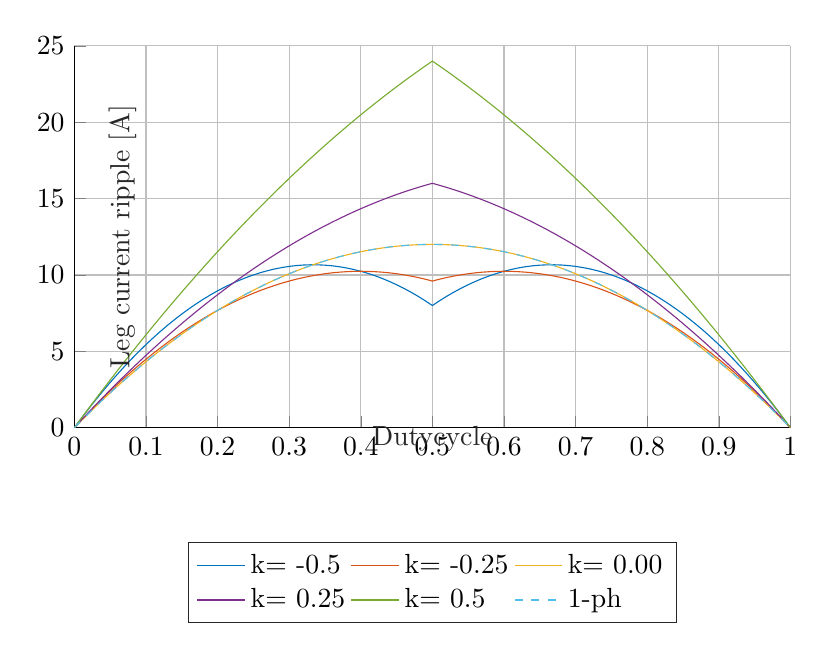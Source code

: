 % This file was created by matlab2tikz.
%
\definecolor{mycolor1}{rgb}{0.0,0.447,0.741}%
\definecolor{mycolor2}{rgb}{0.85,0.325,0.098}%
\definecolor{mycolor3}{rgb}{0.929,0.694,0.125}%
\definecolor{mycolor4}{rgb}{0.494,0.184,0.556}%
\definecolor{mycolor5}{rgb}{0.466,0.674,0.188}%
\definecolor{mycolor6}{rgb}{0.301,0.745,0.933}%
%
\begin{tikzpicture}

\begin{axis}[%
width=0.75\columnwidth,
height=0.4\columnwidth,
at={(0\columnwidth,0\columnwidth)},
scale only axis,
xmin=0,
xmax=1,
xlabel style={font=\color{white!15!black}},
xlabel={Dutycycle},
x label style={at={(axis description cs:0.5,0.03)},anchor=north},
ymin=0,
ymax=25,
ytick distance = 5,
ylabel style={font=\color{white!15!black}},
ylabel={Leg current ripple [A]},
y label style={at={(axis description cs:0.1,.5)},anchor=south},
axis background/.style={fill=white},
axis x line*=bottom,
axis y line*=left,
xmajorgrids,
ymajorgrids,
%legend style={at={(1.02,0.5)}, anchor=west, legend cell align=left, align=left, draw=white!15!black},
legend style={at={(0.5,-0.3)}, anchor=north, legend cell align=left, align=left, draw=white!15!black},
legend columns=3
]
\addplot [color=mycolor1]
  table[row sep=crcr]{%
0	0\\
0.01	0.63\\
0.02	1.242\\
0.03	1.834\\
0.04	2.406\\
0.05	2.96\\
0.06	3.494\\
0.07	4.01\\
0.08	4.506\\
0.09	4.982\\
0.1	5.44\\
0.11	5.878\\
0.12	6.298\\
0.13	6.698\\
0.14	7.078\\
0.15	7.44\\
0.16	7.782\\
0.17	8.106\\
0.18	8.41\\
0.19	8.694\\
0.2	8.96\\
0.21	9.206\\
0.22	9.434\\
0.23	9.642\\
0.24	9.83\\
0.25	10\\
0.26	10.15\\
0.27	10.282\\
0.28	10.394\\
0.29	10.486\\
0.3	10.56\\
0.31	10.614\\
0.32	10.65\\
0.33	10.666\\
0.34	10.662\\
0.35	10.64\\
0.36	10.598\\
0.37	10.538\\
0.38	10.458\\
0.39	10.358\\
0.4	10.24\\
0.41	10.102\\
0.42	9.946\\
0.43	9.77\\
0.44	9.574\\
0.45	9.36\\
0.46	9.126\\
0.47	8.874\\
0.48	8.602\\
0.49	8.31\\
0.5	8\\
0.51	8.31\\
0.52	8.602\\
0.53	8.874\\
0.54	9.126\\
0.55	9.36\\
0.56	9.574\\
0.57	9.77\\
0.58	9.946\\
0.59	10.102\\
0.6	10.24\\
0.61	10.358\\
0.62	10.458\\
0.63	10.538\\
0.64	10.598\\
0.65	10.64\\
0.66	10.662\\
0.67	10.666\\
0.68	10.65\\
0.69	10.614\\
0.7	10.56\\
0.71	10.486\\
0.72	10.394\\
0.73	10.282\\
0.74	10.15\\
0.75	10\\
0.76	9.83\\
0.77	9.642\\
0.78	9.434\\
0.79	9.206\\
0.8	8.96\\
0.81	8.694\\
0.82	8.41\\
0.83	8.106\\
0.84	7.782\\
0.85	7.44\\
0.86	7.078\\
0.87	6.698\\
0.88	6.298\\
0.89	5.878\\
0.9	5.44\\
0.91	4.982\\
0.92	4.506\\
0.93	4.01\\
0.94	3.494\\
0.95	2.96\\
0.96	2.406\\
0.97	1.834\\
0.98	1.242\\
0.99	0.63\\
1	0\\
};
\addlegendentry{k= -0.5}

\addplot [color=mycolor2]
  table[row sep=crcr]{%
0	0\\
0.01	0.506\\
0.02	0.998\\
0.03	1.478\\
0.04	1.946\\
0.05	2.4\\
0.06	2.842\\
0.07	3.27\\
0.08	3.686\\
0.09	4.09\\
0.1	4.48\\
0.11	4.858\\
0.12	5.222\\
0.13	5.574\\
0.14	5.914\\
0.15	6.24\\
0.16	6.554\\
0.17	6.854\\
0.18	7.142\\
0.19	7.418\\
0.2	7.68\\
0.21	7.93\\
0.22	8.166\\
0.23	8.39\\
0.24	8.602\\
0.25	8.8\\
0.26	8.986\\
0.27	9.158\\
0.28	9.318\\
0.29	9.466\\
0.3	9.6\\
0.31	9.722\\
0.32	9.83\\
0.33	9.926\\
0.34	10.01\\
0.35	10.08\\
0.36	10.138\\
0.37	10.182\\
0.38	10.214\\
0.39	10.234\\
0.4	10.24\\
0.41	10.234\\
0.42	10.214\\
0.43	10.182\\
0.44	10.138\\
0.45	10.08\\
0.46	10.01\\
0.47	9.926\\
0.48	9.83\\
0.49	9.722\\
0.5	9.6\\
0.51	9.722\\
0.52	9.83\\
0.53	9.926\\
0.54	10.01\\
0.55	10.08\\
0.56	10.138\\
0.57	10.182\\
0.58	10.214\\
0.59	10.234\\
0.6	10.24\\
0.61	10.234\\
0.62	10.214\\
0.63	10.182\\
0.64	10.138\\
0.65	10.08\\
0.66	10.01\\
0.67	9.926\\
0.68	9.83\\
0.69	9.722\\
0.7	9.6\\
0.71	9.466\\
0.72	9.318\\
0.73	9.158\\
0.74	8.986\\
0.75	8.8\\
0.76	8.602\\
0.77	8.39\\
0.78	8.166\\
0.79	7.93\\
0.8	7.68\\
0.81	7.418\\
0.82	7.142\\
0.83	6.854\\
0.84	6.554\\
0.85	6.24\\
0.86	5.914\\
0.87	5.574\\
0.88	5.222\\
0.89	4.858\\
0.9	4.48\\
0.91	4.09\\
0.92	3.686\\
0.93	3.27\\
0.94	2.842\\
0.95	2.4\\
0.96	1.946\\
0.97	1.478\\
0.98	0.998\\
0.99	0.506\\
1	0\\
};
\addlegendentry{k= -0.25}

\addplot [color=mycolor3]
  table[row sep=crcr]{%
0	0\\
0.01	0.475\\
0.02	0.941\\
0.03	1.397\\
0.04	1.843\\
0.05	2.28\\
0.06	2.707\\
0.07	3.125\\
0.08	3.533\\
0.09	3.931\\
0.1	4.32\\
0.11	4.699\\
0.12	5.069\\
0.13	5.429\\
0.14	5.779\\
0.15	6.12\\
0.16	6.451\\
0.17	6.773\\
0.18	7.085\\
0.19	7.387\\
0.2	7.68\\
0.21	7.963\\
0.22	8.237\\
0.23	8.501\\
0.24	8.755\\
0.25	9\\
0.26	9.235\\
0.27	9.461\\
0.28	9.677\\
0.29	9.883\\
0.3	10.08\\
0.31	10.267\\
0.32	10.445\\
0.33	10.613\\
0.34	10.771\\
0.35	10.92\\
0.36	11.059\\
0.37	11.189\\
0.38	11.309\\
0.39	11.419\\
0.4	11.52\\
0.41	11.611\\
0.42	11.693\\
0.43	11.765\\
0.44	11.827\\
0.45	11.88\\
0.46	11.923\\
0.47	11.957\\
0.48	11.981\\
0.49	11.995\\
0.5	12\\
0.51	11.995\\
0.52	11.981\\
0.53	11.957\\
0.54	11.923\\
0.55	11.88\\
0.56	11.827\\
0.57	11.765\\
0.58	11.693\\
0.59	11.611\\
0.6	11.52\\
0.61	11.419\\
0.62	11.309\\
0.63	11.189\\
0.64	11.059\\
0.65	10.92\\
0.66	10.771\\
0.67	10.613\\
0.68	10.445\\
0.69	10.267\\
0.7	10.08\\
0.71	9.883\\
0.72	9.677\\
0.73	9.461\\
0.74	9.235\\
0.75	9\\
0.76	8.755\\
0.77	8.501\\
0.78	8.237\\
0.79	7.963\\
0.8	7.68\\
0.81	7.387\\
0.82	7.085\\
0.83	6.773\\
0.84	6.451\\
0.85	6.12\\
0.86	5.779\\
0.87	5.429\\
0.88	5.069\\
0.89	4.699\\
0.9	4.32\\
0.91	3.931\\
0.92	3.533\\
0.93	3.125\\
0.94	2.707\\
0.95	2.28\\
0.96	1.843\\
0.97	1.397\\
0.98	0.941\\
0.99	0.475\\
1	0\\
};
\addlegendentry{k= 0.00}

\addplot [color=mycolor4]
  table[row sep=crcr]{%
0	0\\
0.01	0.508\\
0.02	1.009\\
0.03	1.501\\
0.04	1.987\\
0.05	2.464\\
0.06	2.934\\
0.07	3.396\\
0.08	3.85\\
0.09	4.297\\
0.1	4.736\\
0.11	5.167\\
0.12	5.591\\
0.13	6.007\\
0.14	6.415\\
0.15	6.816\\
0.16	7.209\\
0.17	7.594\\
0.18	7.972\\
0.19	8.342\\
0.2	8.704\\
0.21	9.059\\
0.22	9.405\\
0.23	9.745\\
0.24	10.076\\
0.25	10.4\\
0.26	10.716\\
0.27	11.025\\
0.28	11.325\\
0.29	11.619\\
0.3	11.904\\
0.31	12.182\\
0.32	12.452\\
0.33	12.714\\
0.34	12.969\\
0.35	13.216\\
0.36	13.455\\
0.37	13.687\\
0.38	13.911\\
0.39	14.127\\
0.4	14.336\\
0.41	14.537\\
0.42	14.73\\
0.43	14.916\\
0.44	15.094\\
0.45	15.264\\
0.46	15.427\\
0.47	15.581\\
0.48	15.729\\
0.49	15.868\\
0.5	16\\
0.51	15.868\\
0.52	15.729\\
0.53	15.581\\
0.54	15.427\\
0.55	15.264\\
0.56	15.094\\
0.57	14.916\\
0.58	14.73\\
0.59	14.537\\
0.6	14.336\\
0.61	14.127\\
0.62	13.911\\
0.63	13.687\\
0.64	13.455\\
0.65	13.216\\
0.66	12.969\\
0.67	12.714\\
0.68	12.452\\
0.69	12.182\\
0.7	11.904\\
0.71	11.619\\
0.72	11.325\\
0.73	11.025\\
0.74	10.716\\
0.75	10.4\\
0.76	10.076\\
0.77	9.745\\
0.78	9.405\\
0.79	9.059\\
0.8	8.704\\
0.81	8.342\\
0.82	7.972\\
0.83	7.594\\
0.84	7.209\\
0.85	6.816\\
0.86	6.415\\
0.87	6.007\\
0.88	5.591\\
0.89	5.167\\
0.9	4.736\\
0.91	4.297\\
0.92	3.85\\
0.93	3.396\\
0.94	2.934\\
0.95	2.464\\
0.96	1.987\\
0.97	1.501\\
0.98	1.009\\
0.99	0.508\\
1	0\\
};
\addlegendentry{k= 0.25}

\addplot [color=mycolor5]
  table[row sep=crcr]{%
0	0\\
0.01	0.637\\
0.02	1.267\\
0.03	1.891\\
0.04	2.509\\
0.05	3.12\\
0.06	3.725\\
0.07	4.323\\
0.08	4.915\\
0.09	5.501\\
0.1	6.08\\
0.11	6.653\\
0.12	7.219\\
0.13	7.779\\
0.14	8.333\\
0.15	8.88\\
0.16	9.421\\
0.17	9.955\\
0.18	10.483\\
0.19	11.005\\
0.2	11.52\\
0.21	12.029\\
0.22	12.531\\
0.23	13.027\\
0.24	13.517\\
0.25	14\\
0.26	14.477\\
0.27	14.947\\
0.28	15.411\\
0.29	15.869\\
0.3	16.32\\
0.31	16.765\\
0.32	17.203\\
0.33	17.635\\
0.34	18.061\\
0.35	18.48\\
0.36	18.893\\
0.37	19.299\\
0.38	19.699\\
0.39	20.093\\
0.4	20.48\\
0.41	20.861\\
0.42	21.235\\
0.43	21.603\\
0.44	21.965\\
0.45	22.32\\
0.46	22.669\\
0.47	23.011\\
0.48	23.347\\
0.49	23.677\\
0.5	24\\
0.51	23.677\\
0.52	23.347\\
0.53	23.011\\
0.54	22.669\\
0.55	22.32\\
0.56	21.965\\
0.57	21.603\\
0.58	21.235\\
0.59	20.861\\
0.6	20.48\\
0.61	20.093\\
0.62	19.699\\
0.63	19.299\\
0.64	18.893\\
0.65	18.48\\
0.66	18.061\\
0.67	17.635\\
0.68	17.203\\
0.69	16.765\\
0.7	16.32\\
0.71	15.869\\
0.72	15.411\\
0.73	14.947\\
0.74	14.477\\
0.75	14\\
0.76	13.517\\
0.77	13.027\\
0.78	12.531\\
0.79	12.029\\
0.8	11.52\\
0.81	11.005\\
0.82	10.483\\
0.83	9.955\\
0.84	9.421\\
0.85	8.88\\
0.86	8.333\\
0.87	7.779\\
0.88	7.219\\
0.89	6.653\\
0.9	6.08\\
0.91	5.501\\
0.92	4.915\\
0.93	4.323\\
0.94	3.725\\
0.95	3.12\\
0.96	2.509\\
0.97	1.891\\
0.98	1.267\\
0.99	0.637\\
1	0\\
};
\addlegendentry{k= 0.5}

\addplot [color=mycolor6, dashed]
  table[row sep=crcr]{%
0	0\\
0.01	0.475\\
0.02	0.941\\
0.03	1.397\\
0.04	1.843\\
0.05	2.28\\
0.06	2.707\\
0.07	3.125\\
0.08	3.533\\
0.09	3.931\\
0.1	4.32\\
0.11	4.699\\
0.12	5.069\\
0.13	5.429\\
0.14	5.779\\
0.15	6.12\\
0.16	6.451\\
0.17	6.773\\
0.18	7.085\\
0.19	7.387\\
0.2	7.68\\
0.21	7.963\\
0.22	8.237\\
0.23	8.501\\
0.24	8.755\\
0.25	9\\
0.26	9.235\\
0.27	9.461\\
0.28	9.677\\
0.29	9.883\\
0.3	10.08\\
0.31	10.267\\
0.32	10.445\\
0.33	10.613\\
0.34	10.771\\
0.35	10.92\\
0.36	11.059\\
0.37	11.189\\
0.38	11.309\\
0.39	11.419\\
0.4	11.52\\
0.41	11.611\\
0.42	11.693\\
0.43	11.765\\
0.44	11.827\\
0.45	11.88\\
0.46	11.923\\
0.47	11.957\\
0.48	11.981\\
0.49	11.995\\
0.5	12\\
0.51	11.995\\
0.52	11.981\\
0.53	11.957\\
0.54	11.923\\
0.55	11.88\\
0.56	11.827\\
0.57	11.765\\
0.58	11.693\\
0.59	11.611\\
0.6	11.52\\
0.61	11.419\\
0.62	11.309\\
0.63	11.189\\
0.64	11.059\\
0.65	10.92\\
0.66	10.771\\
0.67	10.613\\
0.68	10.445\\
0.69	10.267\\
0.7	10.08\\
0.71	9.883\\
0.72	9.677\\
0.73	9.461\\
0.74	9.235\\
0.75	9\\
0.76	8.755\\
0.77	8.501\\
0.78	8.237\\
0.79	7.963\\
0.8	7.68\\
0.81	7.387\\
0.82	7.085\\
0.83	6.773\\
0.84	6.451\\
0.85	6.12\\
0.86	5.779\\
0.87	5.429\\
0.88	5.069\\
0.89	4.699\\
0.9	4.32\\
0.91	3.931\\
0.92	3.533\\
0.93	3.125\\
0.94	2.707\\
0.95	2.28\\
0.96	1.843\\
0.97	1.397\\
0.98	0.941\\
0.99	0.475\\
1	0\\
};
\addlegendentry{1-ph}

\end{axis}
\end{tikzpicture}%